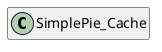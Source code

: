 @startuml
set namespaceSeparator \\
hide members
hide << alias >> circle

class SimplePie_Cache
@enduml
